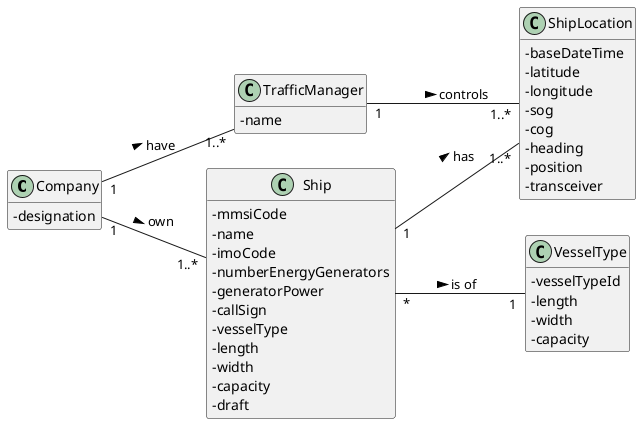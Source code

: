 @startuml

hide methods
left to right direction
skinparam classAttributeIconSize 0

class Company {
-designation
}

class TrafficManager {
-name
}

class Ship {
-mmsiCode
-name
-imoCode
-numberEnergyGenerators
-generatorPower
-callSign
-vesselType
-length
-width
-capacity
-draft
}

class ShipLocation {
-baseDateTime
-latitude
-longitude
-sog
-cog
-heading
-position
-transceiver
}

class VesselType {
-vesselTypeId
-length
-width
-capacity
}

Company "1"--"1..*" Ship: own >
Company "1"--"1..*" TrafficManager: have >

Ship "1" -- "1..*" ShipLocation : has >

TrafficManager "1" -- "1..*" ShipLocation : controls >

Ship "*" -- "1" VesselType : is of >

@enduml